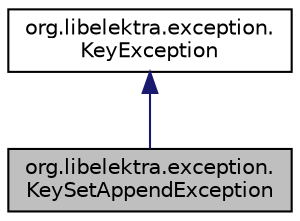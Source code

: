 digraph "org.libelektra.exception.KeySetAppendException"
{
 // LATEX_PDF_SIZE
  edge [fontname="Helvetica",fontsize="10",labelfontname="Helvetica",labelfontsize="10"];
  node [fontname="Helvetica",fontsize="10",shape=record];
  Node1 [label="org.libelektra.exception.\lKeySetAppendException",height=0.2,width=0.4,color="black", fillcolor="grey75", style="filled", fontcolor="black",tooltip="Indicates KeySet#append(KeySet) or KeySet#append(Key) failed, which also might have freed the passed ..."];
  Node2 -> Node1 [dir="back",color="midnightblue",fontsize="10",style="solid",fontname="Helvetica"];
  Node2 [label="org.libelektra.exception.\lKeyException",height=0.2,width=0.4,color="black", fillcolor="white", style="filled",URL="$classorg_1_1libelektra_1_1exception_1_1KeyException.html",tooltip="Indicates a generic exception in Key occurred."];
}
